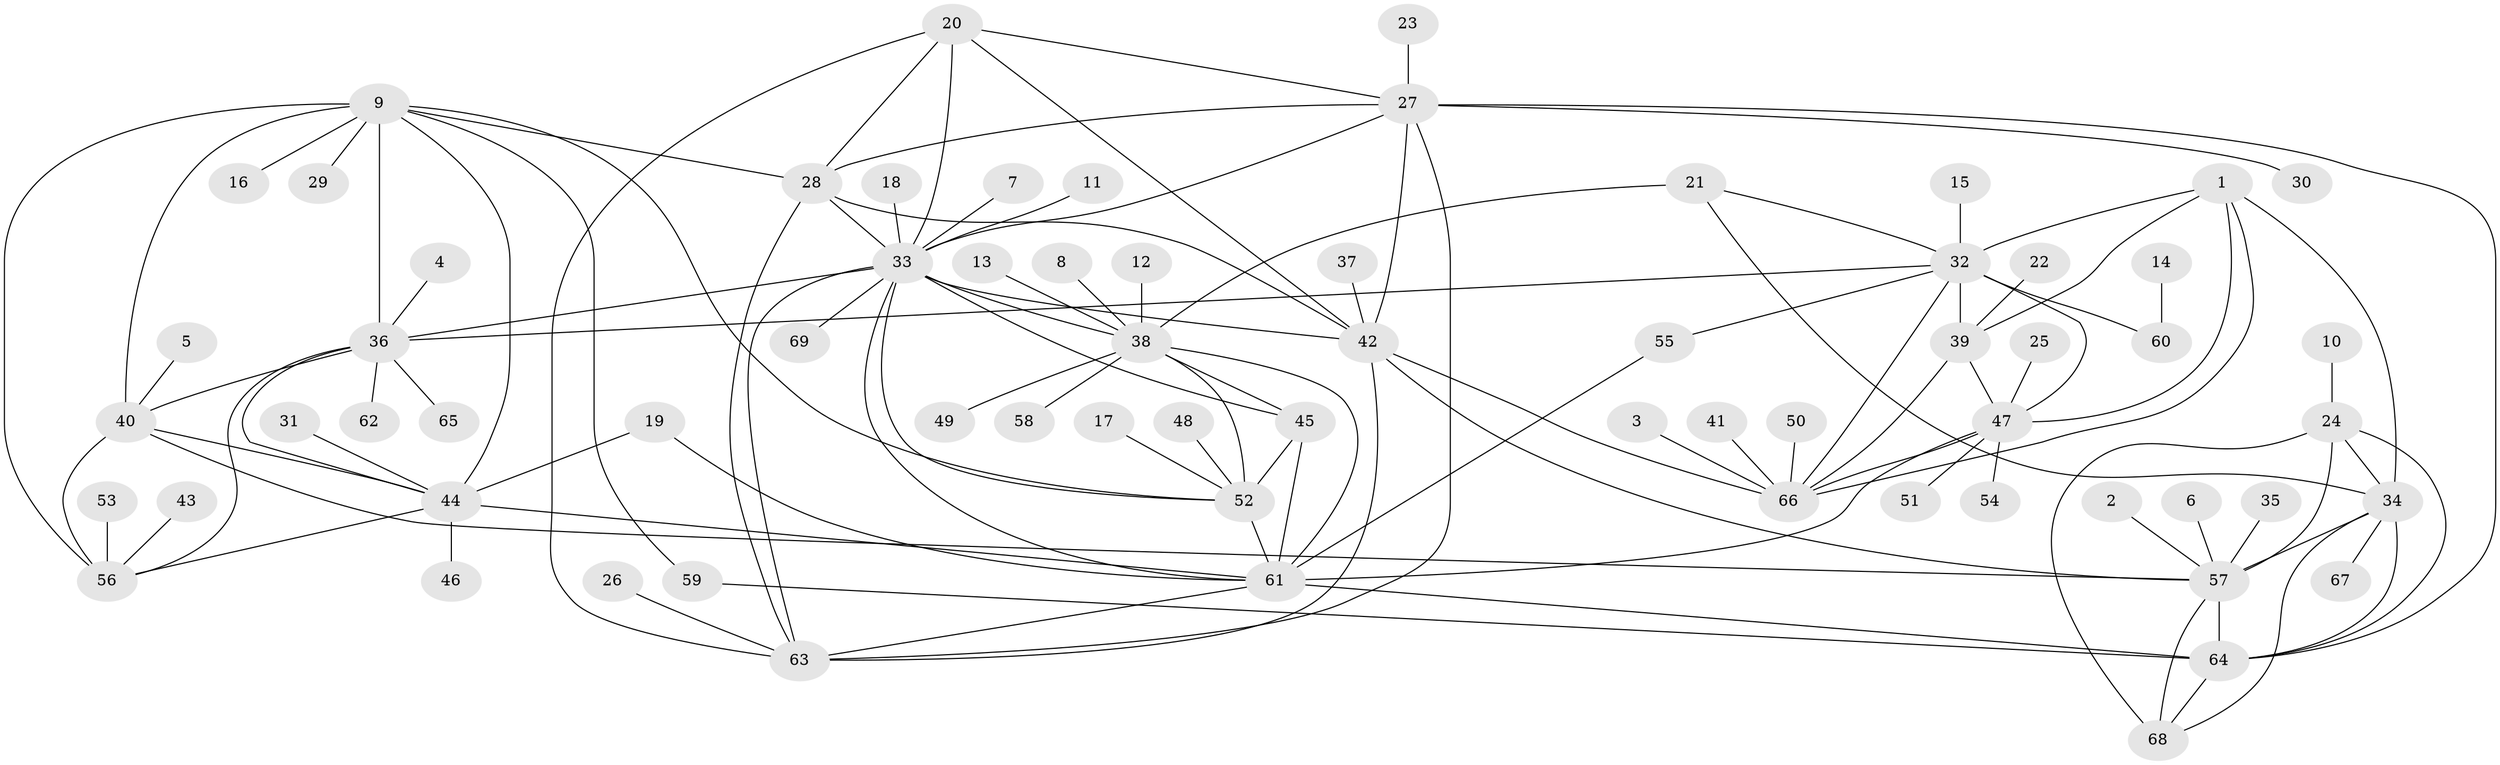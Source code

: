 // original degree distribution, {6: 0.022388059701492536, 10: 0.04477611940298507, 11: 0.007462686567164179, 9: 0.03731343283582089, 12: 0.022388059701492536, 8: 0.03731343283582089, 7: 0.03731343283582089, 14: 0.007462686567164179, 5: 0.007462686567164179, 4: 0.007462686567164179, 1: 0.5597014925373134, 2: 0.1865671641791045, 3: 0.022388059701492536}
// Generated by graph-tools (version 1.1) at 2025/26/03/09/25 03:26:49]
// undirected, 69 vertices, 117 edges
graph export_dot {
graph [start="1"]
  node [color=gray90,style=filled];
  1;
  2;
  3;
  4;
  5;
  6;
  7;
  8;
  9;
  10;
  11;
  12;
  13;
  14;
  15;
  16;
  17;
  18;
  19;
  20;
  21;
  22;
  23;
  24;
  25;
  26;
  27;
  28;
  29;
  30;
  31;
  32;
  33;
  34;
  35;
  36;
  37;
  38;
  39;
  40;
  41;
  42;
  43;
  44;
  45;
  46;
  47;
  48;
  49;
  50;
  51;
  52;
  53;
  54;
  55;
  56;
  57;
  58;
  59;
  60;
  61;
  62;
  63;
  64;
  65;
  66;
  67;
  68;
  69;
  1 -- 32 [weight=1.0];
  1 -- 34 [weight=1.0];
  1 -- 39 [weight=1.0];
  1 -- 47 [weight=1.0];
  1 -- 66 [weight=2.0];
  2 -- 57 [weight=1.0];
  3 -- 66 [weight=1.0];
  4 -- 36 [weight=1.0];
  5 -- 40 [weight=1.0];
  6 -- 57 [weight=1.0];
  7 -- 33 [weight=1.0];
  8 -- 38 [weight=1.0];
  9 -- 16 [weight=1.0];
  9 -- 28 [weight=1.0];
  9 -- 29 [weight=1.0];
  9 -- 36 [weight=2.0];
  9 -- 40 [weight=2.0];
  9 -- 44 [weight=2.0];
  9 -- 52 [weight=1.0];
  9 -- 56 [weight=2.0];
  9 -- 59 [weight=1.0];
  10 -- 24 [weight=1.0];
  11 -- 33 [weight=1.0];
  12 -- 38 [weight=1.0];
  13 -- 38 [weight=1.0];
  14 -- 60 [weight=1.0];
  15 -- 32 [weight=1.0];
  17 -- 52 [weight=1.0];
  18 -- 33 [weight=1.0];
  19 -- 44 [weight=1.0];
  19 -- 61 [weight=1.0];
  20 -- 27 [weight=1.0];
  20 -- 28 [weight=1.0];
  20 -- 33 [weight=1.0];
  20 -- 42 [weight=1.0];
  20 -- 63 [weight=1.0];
  21 -- 32 [weight=1.0];
  21 -- 34 [weight=1.0];
  21 -- 38 [weight=2.0];
  22 -- 39 [weight=1.0];
  23 -- 27 [weight=1.0];
  24 -- 34 [weight=1.0];
  24 -- 57 [weight=2.0];
  24 -- 64 [weight=1.0];
  24 -- 68 [weight=1.0];
  25 -- 47 [weight=1.0];
  26 -- 63 [weight=1.0];
  27 -- 28 [weight=1.0];
  27 -- 30 [weight=1.0];
  27 -- 33 [weight=1.0];
  27 -- 42 [weight=1.0];
  27 -- 63 [weight=1.0];
  27 -- 64 [weight=1.0];
  28 -- 33 [weight=1.0];
  28 -- 42 [weight=1.0];
  28 -- 63 [weight=1.0];
  31 -- 44 [weight=1.0];
  32 -- 36 [weight=1.0];
  32 -- 39 [weight=1.0];
  32 -- 47 [weight=1.0];
  32 -- 55 [weight=1.0];
  32 -- 60 [weight=1.0];
  32 -- 66 [weight=2.0];
  33 -- 36 [weight=1.0];
  33 -- 38 [weight=2.0];
  33 -- 42 [weight=1.0];
  33 -- 45 [weight=1.0];
  33 -- 52 [weight=2.0];
  33 -- 61 [weight=1.0];
  33 -- 63 [weight=1.0];
  33 -- 69 [weight=1.0];
  34 -- 57 [weight=2.0];
  34 -- 64 [weight=1.0];
  34 -- 67 [weight=1.0];
  34 -- 68 [weight=1.0];
  35 -- 57 [weight=1.0];
  36 -- 40 [weight=1.0];
  36 -- 44 [weight=1.0];
  36 -- 56 [weight=1.0];
  36 -- 62 [weight=1.0];
  36 -- 65 [weight=1.0];
  37 -- 42 [weight=1.0];
  38 -- 45 [weight=1.0];
  38 -- 49 [weight=1.0];
  38 -- 52 [weight=2.0];
  38 -- 58 [weight=1.0];
  38 -- 61 [weight=1.0];
  39 -- 47 [weight=1.0];
  39 -- 66 [weight=2.0];
  40 -- 44 [weight=1.0];
  40 -- 56 [weight=1.0];
  40 -- 57 [weight=1.0];
  41 -- 66 [weight=1.0];
  42 -- 57 [weight=1.0];
  42 -- 63 [weight=1.0];
  42 -- 66 [weight=1.0];
  43 -- 56 [weight=1.0];
  44 -- 46 [weight=1.0];
  44 -- 56 [weight=1.0];
  44 -- 61 [weight=1.0];
  45 -- 52 [weight=2.0];
  45 -- 61 [weight=1.0];
  47 -- 51 [weight=1.0];
  47 -- 54 [weight=1.0];
  47 -- 61 [weight=1.0];
  47 -- 66 [weight=2.0];
  48 -- 52 [weight=1.0];
  50 -- 66 [weight=1.0];
  52 -- 61 [weight=2.0];
  53 -- 56 [weight=1.0];
  55 -- 61 [weight=1.0];
  57 -- 64 [weight=2.0];
  57 -- 68 [weight=2.0];
  59 -- 64 [weight=1.0];
  61 -- 63 [weight=1.0];
  61 -- 64 [weight=2.0];
  64 -- 68 [weight=1.0];
}
